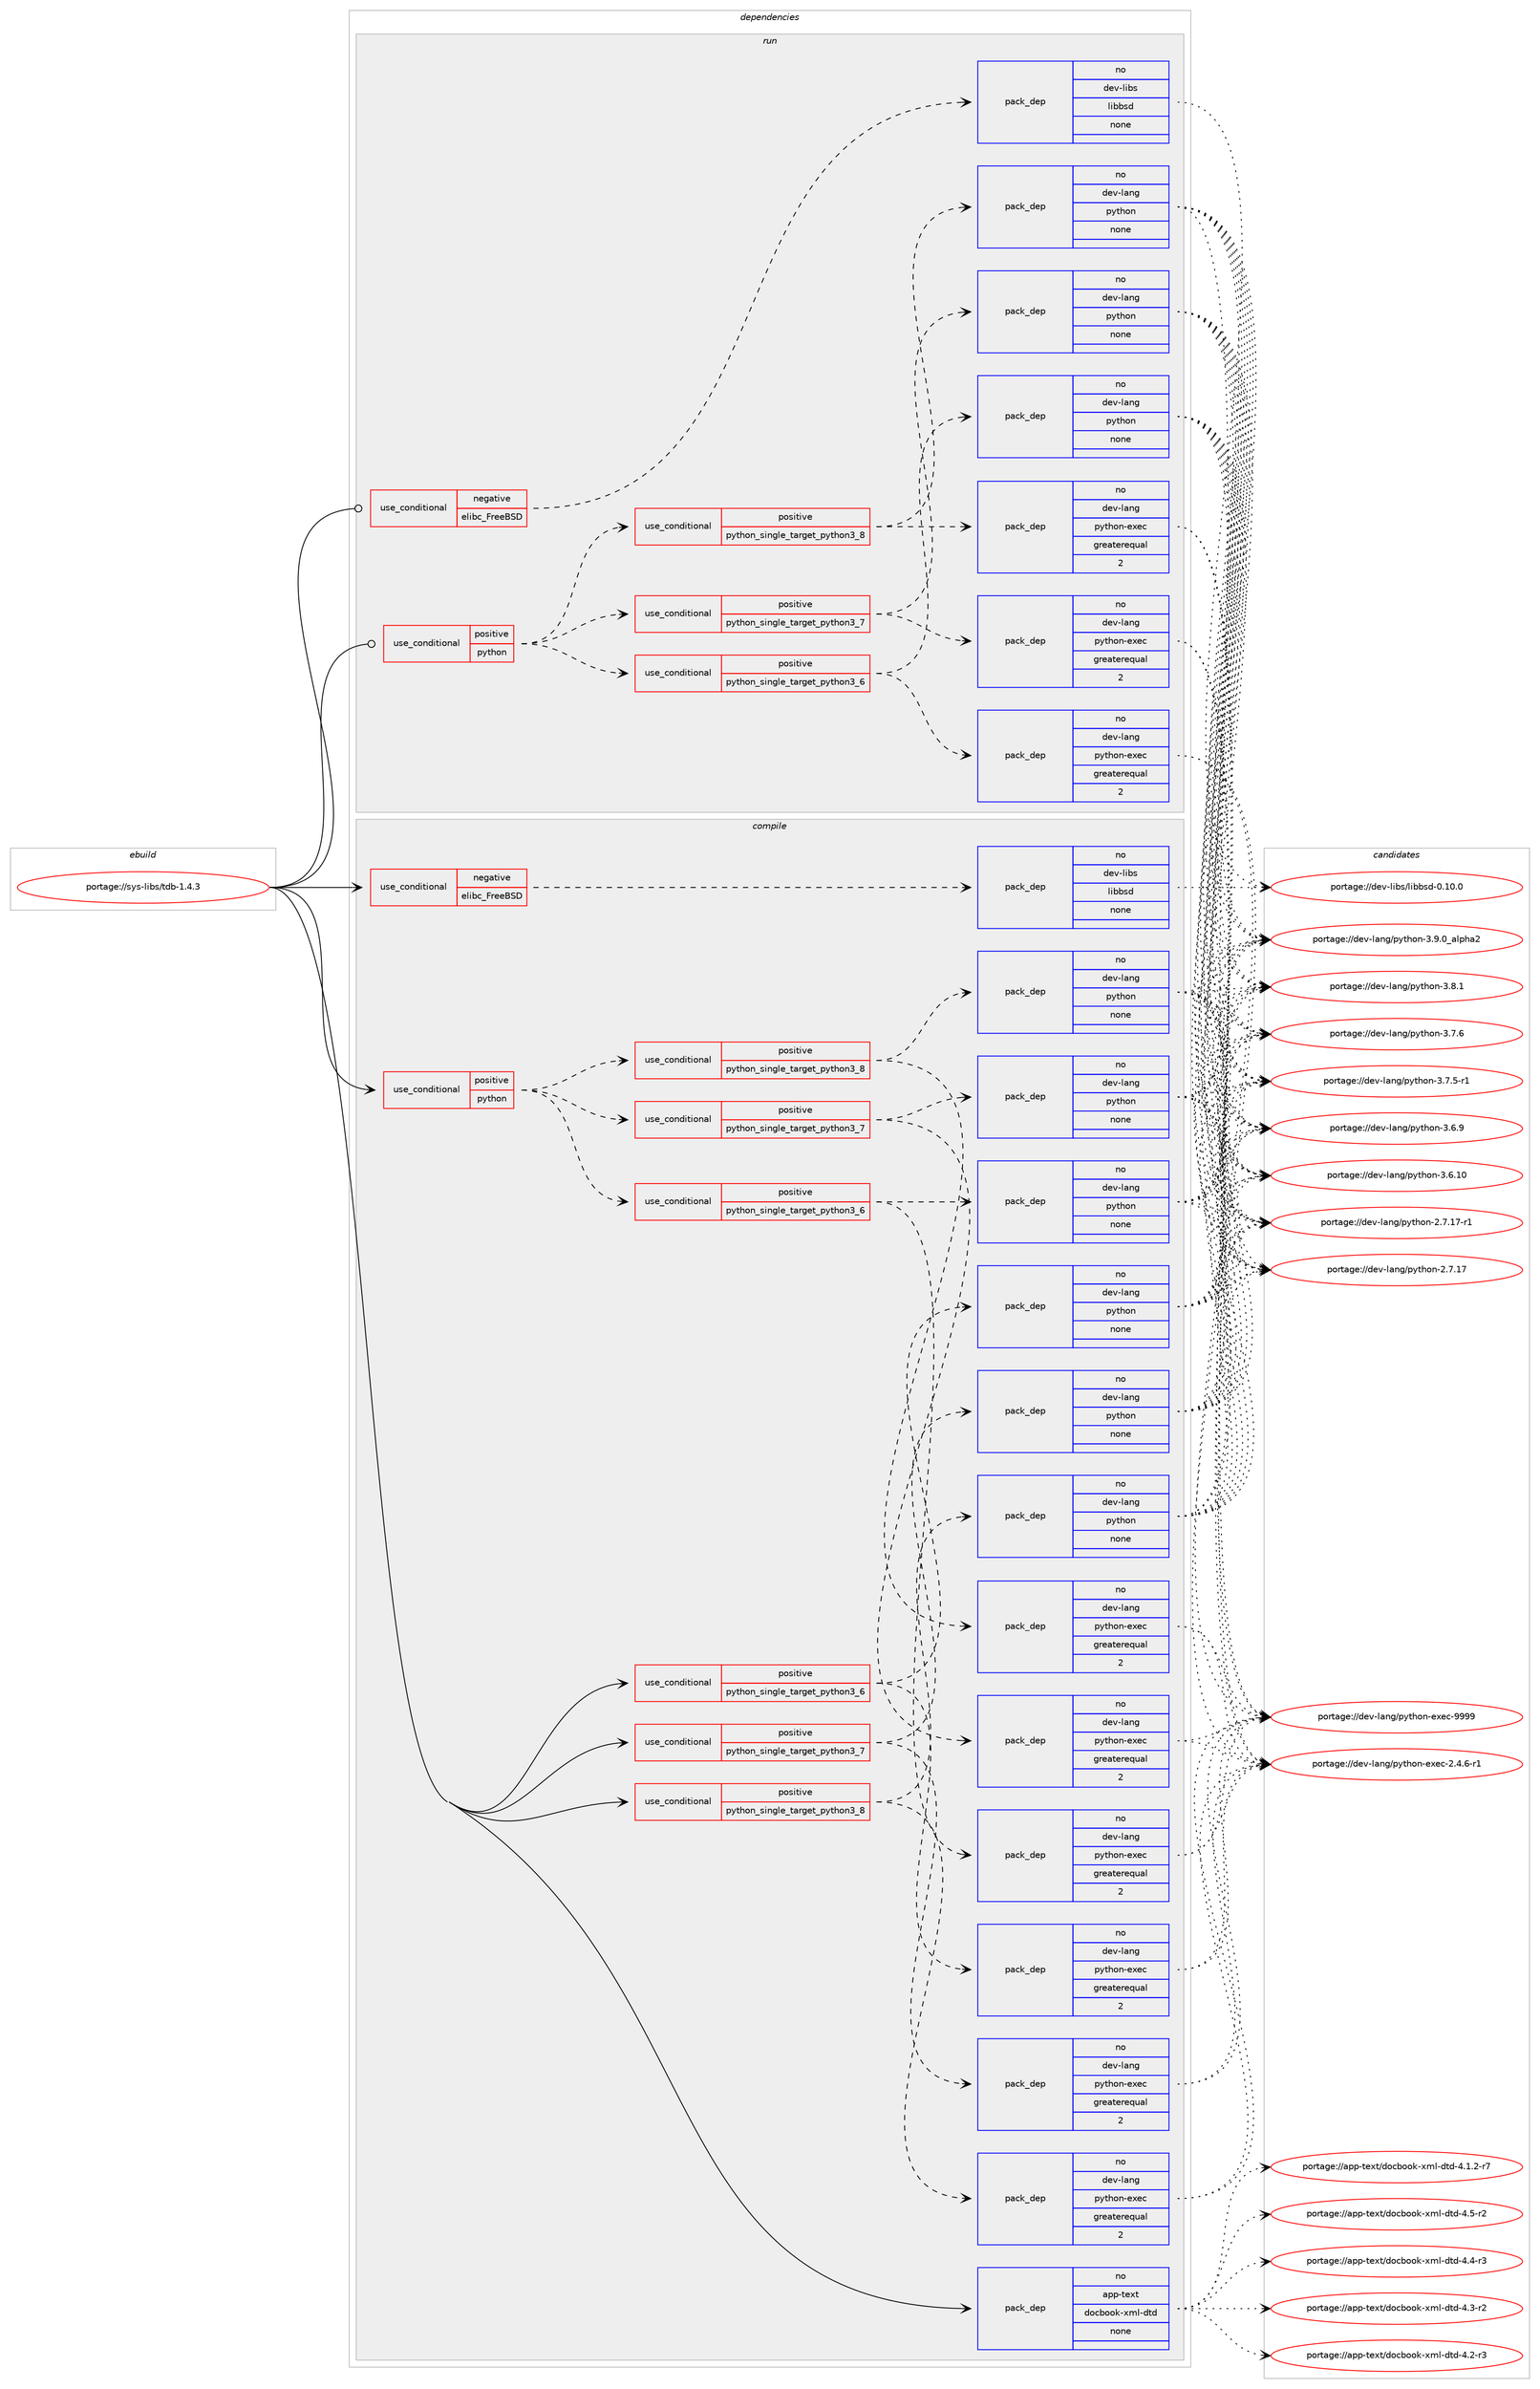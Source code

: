 digraph prolog {

# *************
# Graph options
# *************

newrank=true;
concentrate=true;
compound=true;
graph [rankdir=LR,fontname=Helvetica,fontsize=10,ranksep=1.5];#, ranksep=2.5, nodesep=0.2];
edge  [arrowhead=vee];
node  [fontname=Helvetica,fontsize=10];

# **********
# The ebuild
# **********

subgraph cluster_leftcol {
color=gray;
rank=same;
label=<<i>ebuild</i>>;
id [label="portage://sys-libs/tdb-1.4.3", color=red, width=4, href="../sys-libs/tdb-1.4.3.svg"];
}

# ****************
# The dependencies
# ****************

subgraph cluster_midcol {
color=gray;
label=<<i>dependencies</i>>;
subgraph cluster_compile {
fillcolor="#eeeeee";
style=filled;
label=<<i>compile</i>>;
subgraph cond7286 {
dependency40063 [label=<<TABLE BORDER="0" CELLBORDER="1" CELLSPACING="0" CELLPADDING="4"><TR><TD ROWSPAN="3" CELLPADDING="10">use_conditional</TD></TR><TR><TD>negative</TD></TR><TR><TD>elibc_FreeBSD</TD></TR></TABLE>>, shape=none, color=red];
subgraph pack31856 {
dependency40064 [label=<<TABLE BORDER="0" CELLBORDER="1" CELLSPACING="0" CELLPADDING="4" WIDTH="220"><TR><TD ROWSPAN="6" CELLPADDING="30">pack_dep</TD></TR><TR><TD WIDTH="110">no</TD></TR><TR><TD>dev-libs</TD></TR><TR><TD>libbsd</TD></TR><TR><TD>none</TD></TR><TR><TD></TD></TR></TABLE>>, shape=none, color=blue];
}
dependency40063:e -> dependency40064:w [weight=20,style="dashed",arrowhead="vee"];
}
id:e -> dependency40063:w [weight=20,style="solid",arrowhead="vee"];
subgraph cond7287 {
dependency40065 [label=<<TABLE BORDER="0" CELLBORDER="1" CELLSPACING="0" CELLPADDING="4"><TR><TD ROWSPAN="3" CELLPADDING="10">use_conditional</TD></TR><TR><TD>positive</TD></TR><TR><TD>python</TD></TR></TABLE>>, shape=none, color=red];
subgraph cond7288 {
dependency40066 [label=<<TABLE BORDER="0" CELLBORDER="1" CELLSPACING="0" CELLPADDING="4"><TR><TD ROWSPAN="3" CELLPADDING="10">use_conditional</TD></TR><TR><TD>positive</TD></TR><TR><TD>python_single_target_python3_6</TD></TR></TABLE>>, shape=none, color=red];
subgraph pack31857 {
dependency40067 [label=<<TABLE BORDER="0" CELLBORDER="1" CELLSPACING="0" CELLPADDING="4" WIDTH="220"><TR><TD ROWSPAN="6" CELLPADDING="30">pack_dep</TD></TR><TR><TD WIDTH="110">no</TD></TR><TR><TD>dev-lang</TD></TR><TR><TD>python</TD></TR><TR><TD>none</TD></TR><TR><TD></TD></TR></TABLE>>, shape=none, color=blue];
}
dependency40066:e -> dependency40067:w [weight=20,style="dashed",arrowhead="vee"];
subgraph pack31858 {
dependency40068 [label=<<TABLE BORDER="0" CELLBORDER="1" CELLSPACING="0" CELLPADDING="4" WIDTH="220"><TR><TD ROWSPAN="6" CELLPADDING="30">pack_dep</TD></TR><TR><TD WIDTH="110">no</TD></TR><TR><TD>dev-lang</TD></TR><TR><TD>python-exec</TD></TR><TR><TD>greaterequal</TD></TR><TR><TD>2</TD></TR></TABLE>>, shape=none, color=blue];
}
dependency40066:e -> dependency40068:w [weight=20,style="dashed",arrowhead="vee"];
}
dependency40065:e -> dependency40066:w [weight=20,style="dashed",arrowhead="vee"];
subgraph cond7289 {
dependency40069 [label=<<TABLE BORDER="0" CELLBORDER="1" CELLSPACING="0" CELLPADDING="4"><TR><TD ROWSPAN="3" CELLPADDING="10">use_conditional</TD></TR><TR><TD>positive</TD></TR><TR><TD>python_single_target_python3_7</TD></TR></TABLE>>, shape=none, color=red];
subgraph pack31859 {
dependency40070 [label=<<TABLE BORDER="0" CELLBORDER="1" CELLSPACING="0" CELLPADDING="4" WIDTH="220"><TR><TD ROWSPAN="6" CELLPADDING="30">pack_dep</TD></TR><TR><TD WIDTH="110">no</TD></TR><TR><TD>dev-lang</TD></TR><TR><TD>python</TD></TR><TR><TD>none</TD></TR><TR><TD></TD></TR></TABLE>>, shape=none, color=blue];
}
dependency40069:e -> dependency40070:w [weight=20,style="dashed",arrowhead="vee"];
subgraph pack31860 {
dependency40071 [label=<<TABLE BORDER="0" CELLBORDER="1" CELLSPACING="0" CELLPADDING="4" WIDTH="220"><TR><TD ROWSPAN="6" CELLPADDING="30">pack_dep</TD></TR><TR><TD WIDTH="110">no</TD></TR><TR><TD>dev-lang</TD></TR><TR><TD>python-exec</TD></TR><TR><TD>greaterequal</TD></TR><TR><TD>2</TD></TR></TABLE>>, shape=none, color=blue];
}
dependency40069:e -> dependency40071:w [weight=20,style="dashed",arrowhead="vee"];
}
dependency40065:e -> dependency40069:w [weight=20,style="dashed",arrowhead="vee"];
subgraph cond7290 {
dependency40072 [label=<<TABLE BORDER="0" CELLBORDER="1" CELLSPACING="0" CELLPADDING="4"><TR><TD ROWSPAN="3" CELLPADDING="10">use_conditional</TD></TR><TR><TD>positive</TD></TR><TR><TD>python_single_target_python3_8</TD></TR></TABLE>>, shape=none, color=red];
subgraph pack31861 {
dependency40073 [label=<<TABLE BORDER="0" CELLBORDER="1" CELLSPACING="0" CELLPADDING="4" WIDTH="220"><TR><TD ROWSPAN="6" CELLPADDING="30">pack_dep</TD></TR><TR><TD WIDTH="110">no</TD></TR><TR><TD>dev-lang</TD></TR><TR><TD>python</TD></TR><TR><TD>none</TD></TR><TR><TD></TD></TR></TABLE>>, shape=none, color=blue];
}
dependency40072:e -> dependency40073:w [weight=20,style="dashed",arrowhead="vee"];
subgraph pack31862 {
dependency40074 [label=<<TABLE BORDER="0" CELLBORDER="1" CELLSPACING="0" CELLPADDING="4" WIDTH="220"><TR><TD ROWSPAN="6" CELLPADDING="30">pack_dep</TD></TR><TR><TD WIDTH="110">no</TD></TR><TR><TD>dev-lang</TD></TR><TR><TD>python-exec</TD></TR><TR><TD>greaterequal</TD></TR><TR><TD>2</TD></TR></TABLE>>, shape=none, color=blue];
}
dependency40072:e -> dependency40074:w [weight=20,style="dashed",arrowhead="vee"];
}
dependency40065:e -> dependency40072:w [weight=20,style="dashed",arrowhead="vee"];
}
id:e -> dependency40065:w [weight=20,style="solid",arrowhead="vee"];
subgraph cond7291 {
dependency40075 [label=<<TABLE BORDER="0" CELLBORDER="1" CELLSPACING="0" CELLPADDING="4"><TR><TD ROWSPAN="3" CELLPADDING="10">use_conditional</TD></TR><TR><TD>positive</TD></TR><TR><TD>python_single_target_python3_6</TD></TR></TABLE>>, shape=none, color=red];
subgraph pack31863 {
dependency40076 [label=<<TABLE BORDER="0" CELLBORDER="1" CELLSPACING="0" CELLPADDING="4" WIDTH="220"><TR><TD ROWSPAN="6" CELLPADDING="30">pack_dep</TD></TR><TR><TD WIDTH="110">no</TD></TR><TR><TD>dev-lang</TD></TR><TR><TD>python</TD></TR><TR><TD>none</TD></TR><TR><TD></TD></TR></TABLE>>, shape=none, color=blue];
}
dependency40075:e -> dependency40076:w [weight=20,style="dashed",arrowhead="vee"];
subgraph pack31864 {
dependency40077 [label=<<TABLE BORDER="0" CELLBORDER="1" CELLSPACING="0" CELLPADDING="4" WIDTH="220"><TR><TD ROWSPAN="6" CELLPADDING="30">pack_dep</TD></TR><TR><TD WIDTH="110">no</TD></TR><TR><TD>dev-lang</TD></TR><TR><TD>python-exec</TD></TR><TR><TD>greaterequal</TD></TR><TR><TD>2</TD></TR></TABLE>>, shape=none, color=blue];
}
dependency40075:e -> dependency40077:w [weight=20,style="dashed",arrowhead="vee"];
}
id:e -> dependency40075:w [weight=20,style="solid",arrowhead="vee"];
subgraph cond7292 {
dependency40078 [label=<<TABLE BORDER="0" CELLBORDER="1" CELLSPACING="0" CELLPADDING="4"><TR><TD ROWSPAN="3" CELLPADDING="10">use_conditional</TD></TR><TR><TD>positive</TD></TR><TR><TD>python_single_target_python3_7</TD></TR></TABLE>>, shape=none, color=red];
subgraph pack31865 {
dependency40079 [label=<<TABLE BORDER="0" CELLBORDER="1" CELLSPACING="0" CELLPADDING="4" WIDTH="220"><TR><TD ROWSPAN="6" CELLPADDING="30">pack_dep</TD></TR><TR><TD WIDTH="110">no</TD></TR><TR><TD>dev-lang</TD></TR><TR><TD>python</TD></TR><TR><TD>none</TD></TR><TR><TD></TD></TR></TABLE>>, shape=none, color=blue];
}
dependency40078:e -> dependency40079:w [weight=20,style="dashed",arrowhead="vee"];
subgraph pack31866 {
dependency40080 [label=<<TABLE BORDER="0" CELLBORDER="1" CELLSPACING="0" CELLPADDING="4" WIDTH="220"><TR><TD ROWSPAN="6" CELLPADDING="30">pack_dep</TD></TR><TR><TD WIDTH="110">no</TD></TR><TR><TD>dev-lang</TD></TR><TR><TD>python-exec</TD></TR><TR><TD>greaterequal</TD></TR><TR><TD>2</TD></TR></TABLE>>, shape=none, color=blue];
}
dependency40078:e -> dependency40080:w [weight=20,style="dashed",arrowhead="vee"];
}
id:e -> dependency40078:w [weight=20,style="solid",arrowhead="vee"];
subgraph cond7293 {
dependency40081 [label=<<TABLE BORDER="0" CELLBORDER="1" CELLSPACING="0" CELLPADDING="4"><TR><TD ROWSPAN="3" CELLPADDING="10">use_conditional</TD></TR><TR><TD>positive</TD></TR><TR><TD>python_single_target_python3_8</TD></TR></TABLE>>, shape=none, color=red];
subgraph pack31867 {
dependency40082 [label=<<TABLE BORDER="0" CELLBORDER="1" CELLSPACING="0" CELLPADDING="4" WIDTH="220"><TR><TD ROWSPAN="6" CELLPADDING="30">pack_dep</TD></TR><TR><TD WIDTH="110">no</TD></TR><TR><TD>dev-lang</TD></TR><TR><TD>python</TD></TR><TR><TD>none</TD></TR><TR><TD></TD></TR></TABLE>>, shape=none, color=blue];
}
dependency40081:e -> dependency40082:w [weight=20,style="dashed",arrowhead="vee"];
subgraph pack31868 {
dependency40083 [label=<<TABLE BORDER="0" CELLBORDER="1" CELLSPACING="0" CELLPADDING="4" WIDTH="220"><TR><TD ROWSPAN="6" CELLPADDING="30">pack_dep</TD></TR><TR><TD WIDTH="110">no</TD></TR><TR><TD>dev-lang</TD></TR><TR><TD>python-exec</TD></TR><TR><TD>greaterequal</TD></TR><TR><TD>2</TD></TR></TABLE>>, shape=none, color=blue];
}
dependency40081:e -> dependency40083:w [weight=20,style="dashed",arrowhead="vee"];
}
id:e -> dependency40081:w [weight=20,style="solid",arrowhead="vee"];
subgraph pack31869 {
dependency40084 [label=<<TABLE BORDER="0" CELLBORDER="1" CELLSPACING="0" CELLPADDING="4" WIDTH="220"><TR><TD ROWSPAN="6" CELLPADDING="30">pack_dep</TD></TR><TR><TD WIDTH="110">no</TD></TR><TR><TD>app-text</TD></TR><TR><TD>docbook-xml-dtd</TD></TR><TR><TD>none</TD></TR><TR><TD></TD></TR></TABLE>>, shape=none, color=blue];
}
id:e -> dependency40084:w [weight=20,style="solid",arrowhead="vee"];
}
subgraph cluster_compileandrun {
fillcolor="#eeeeee";
style=filled;
label=<<i>compile and run</i>>;
}
subgraph cluster_run {
fillcolor="#eeeeee";
style=filled;
label=<<i>run</i>>;
subgraph cond7294 {
dependency40085 [label=<<TABLE BORDER="0" CELLBORDER="1" CELLSPACING="0" CELLPADDING="4"><TR><TD ROWSPAN="3" CELLPADDING="10">use_conditional</TD></TR><TR><TD>negative</TD></TR><TR><TD>elibc_FreeBSD</TD></TR></TABLE>>, shape=none, color=red];
subgraph pack31870 {
dependency40086 [label=<<TABLE BORDER="0" CELLBORDER="1" CELLSPACING="0" CELLPADDING="4" WIDTH="220"><TR><TD ROWSPAN="6" CELLPADDING="30">pack_dep</TD></TR><TR><TD WIDTH="110">no</TD></TR><TR><TD>dev-libs</TD></TR><TR><TD>libbsd</TD></TR><TR><TD>none</TD></TR><TR><TD></TD></TR></TABLE>>, shape=none, color=blue];
}
dependency40085:e -> dependency40086:w [weight=20,style="dashed",arrowhead="vee"];
}
id:e -> dependency40085:w [weight=20,style="solid",arrowhead="odot"];
subgraph cond7295 {
dependency40087 [label=<<TABLE BORDER="0" CELLBORDER="1" CELLSPACING="0" CELLPADDING="4"><TR><TD ROWSPAN="3" CELLPADDING="10">use_conditional</TD></TR><TR><TD>positive</TD></TR><TR><TD>python</TD></TR></TABLE>>, shape=none, color=red];
subgraph cond7296 {
dependency40088 [label=<<TABLE BORDER="0" CELLBORDER="1" CELLSPACING="0" CELLPADDING="4"><TR><TD ROWSPAN="3" CELLPADDING="10">use_conditional</TD></TR><TR><TD>positive</TD></TR><TR><TD>python_single_target_python3_6</TD></TR></TABLE>>, shape=none, color=red];
subgraph pack31871 {
dependency40089 [label=<<TABLE BORDER="0" CELLBORDER="1" CELLSPACING="0" CELLPADDING="4" WIDTH="220"><TR><TD ROWSPAN="6" CELLPADDING="30">pack_dep</TD></TR><TR><TD WIDTH="110">no</TD></TR><TR><TD>dev-lang</TD></TR><TR><TD>python</TD></TR><TR><TD>none</TD></TR><TR><TD></TD></TR></TABLE>>, shape=none, color=blue];
}
dependency40088:e -> dependency40089:w [weight=20,style="dashed",arrowhead="vee"];
subgraph pack31872 {
dependency40090 [label=<<TABLE BORDER="0" CELLBORDER="1" CELLSPACING="0" CELLPADDING="4" WIDTH="220"><TR><TD ROWSPAN="6" CELLPADDING="30">pack_dep</TD></TR><TR><TD WIDTH="110">no</TD></TR><TR><TD>dev-lang</TD></TR><TR><TD>python-exec</TD></TR><TR><TD>greaterequal</TD></TR><TR><TD>2</TD></TR></TABLE>>, shape=none, color=blue];
}
dependency40088:e -> dependency40090:w [weight=20,style="dashed",arrowhead="vee"];
}
dependency40087:e -> dependency40088:w [weight=20,style="dashed",arrowhead="vee"];
subgraph cond7297 {
dependency40091 [label=<<TABLE BORDER="0" CELLBORDER="1" CELLSPACING="0" CELLPADDING="4"><TR><TD ROWSPAN="3" CELLPADDING="10">use_conditional</TD></TR><TR><TD>positive</TD></TR><TR><TD>python_single_target_python3_7</TD></TR></TABLE>>, shape=none, color=red];
subgraph pack31873 {
dependency40092 [label=<<TABLE BORDER="0" CELLBORDER="1" CELLSPACING="0" CELLPADDING="4" WIDTH="220"><TR><TD ROWSPAN="6" CELLPADDING="30">pack_dep</TD></TR><TR><TD WIDTH="110">no</TD></TR><TR><TD>dev-lang</TD></TR><TR><TD>python</TD></TR><TR><TD>none</TD></TR><TR><TD></TD></TR></TABLE>>, shape=none, color=blue];
}
dependency40091:e -> dependency40092:w [weight=20,style="dashed",arrowhead="vee"];
subgraph pack31874 {
dependency40093 [label=<<TABLE BORDER="0" CELLBORDER="1" CELLSPACING="0" CELLPADDING="4" WIDTH="220"><TR><TD ROWSPAN="6" CELLPADDING="30">pack_dep</TD></TR><TR><TD WIDTH="110">no</TD></TR><TR><TD>dev-lang</TD></TR><TR><TD>python-exec</TD></TR><TR><TD>greaterequal</TD></TR><TR><TD>2</TD></TR></TABLE>>, shape=none, color=blue];
}
dependency40091:e -> dependency40093:w [weight=20,style="dashed",arrowhead="vee"];
}
dependency40087:e -> dependency40091:w [weight=20,style="dashed",arrowhead="vee"];
subgraph cond7298 {
dependency40094 [label=<<TABLE BORDER="0" CELLBORDER="1" CELLSPACING="0" CELLPADDING="4"><TR><TD ROWSPAN="3" CELLPADDING="10">use_conditional</TD></TR><TR><TD>positive</TD></TR><TR><TD>python_single_target_python3_8</TD></TR></TABLE>>, shape=none, color=red];
subgraph pack31875 {
dependency40095 [label=<<TABLE BORDER="0" CELLBORDER="1" CELLSPACING="0" CELLPADDING="4" WIDTH="220"><TR><TD ROWSPAN="6" CELLPADDING="30">pack_dep</TD></TR><TR><TD WIDTH="110">no</TD></TR><TR><TD>dev-lang</TD></TR><TR><TD>python</TD></TR><TR><TD>none</TD></TR><TR><TD></TD></TR></TABLE>>, shape=none, color=blue];
}
dependency40094:e -> dependency40095:w [weight=20,style="dashed",arrowhead="vee"];
subgraph pack31876 {
dependency40096 [label=<<TABLE BORDER="0" CELLBORDER="1" CELLSPACING="0" CELLPADDING="4" WIDTH="220"><TR><TD ROWSPAN="6" CELLPADDING="30">pack_dep</TD></TR><TR><TD WIDTH="110">no</TD></TR><TR><TD>dev-lang</TD></TR><TR><TD>python-exec</TD></TR><TR><TD>greaterequal</TD></TR><TR><TD>2</TD></TR></TABLE>>, shape=none, color=blue];
}
dependency40094:e -> dependency40096:w [weight=20,style="dashed",arrowhead="vee"];
}
dependency40087:e -> dependency40094:w [weight=20,style="dashed",arrowhead="vee"];
}
id:e -> dependency40087:w [weight=20,style="solid",arrowhead="odot"];
}
}

# **************
# The candidates
# **************

subgraph cluster_choices {
rank=same;
color=gray;
label=<<i>candidates</i>>;

subgraph choice31856 {
color=black;
nodesep=1;
choice100101118451081059811547108105989811510045484649484648 [label="portage://dev-libs/libbsd-0.10.0", color=red, width=4,href="../dev-libs/libbsd-0.10.0.svg"];
dependency40064:e -> choice100101118451081059811547108105989811510045484649484648:w [style=dotted,weight="100"];
}
subgraph choice31857 {
color=black;
nodesep=1;
choice10010111845108971101034711212111610411111045514657464895971081121049750 [label="portage://dev-lang/python-3.9.0_alpha2", color=red, width=4,href="../dev-lang/python-3.9.0_alpha2.svg"];
choice100101118451089711010347112121116104111110455146564649 [label="portage://dev-lang/python-3.8.1", color=red, width=4,href="../dev-lang/python-3.8.1.svg"];
choice100101118451089711010347112121116104111110455146554654 [label="portage://dev-lang/python-3.7.6", color=red, width=4,href="../dev-lang/python-3.7.6.svg"];
choice1001011184510897110103471121211161041111104551465546534511449 [label="portage://dev-lang/python-3.7.5-r1", color=red, width=4,href="../dev-lang/python-3.7.5-r1.svg"];
choice100101118451089711010347112121116104111110455146544657 [label="portage://dev-lang/python-3.6.9", color=red, width=4,href="../dev-lang/python-3.6.9.svg"];
choice10010111845108971101034711212111610411111045514654464948 [label="portage://dev-lang/python-3.6.10", color=red, width=4,href="../dev-lang/python-3.6.10.svg"];
choice100101118451089711010347112121116104111110455046554649554511449 [label="portage://dev-lang/python-2.7.17-r1", color=red, width=4,href="../dev-lang/python-2.7.17-r1.svg"];
choice10010111845108971101034711212111610411111045504655464955 [label="portage://dev-lang/python-2.7.17", color=red, width=4,href="../dev-lang/python-2.7.17.svg"];
dependency40067:e -> choice10010111845108971101034711212111610411111045514657464895971081121049750:w [style=dotted,weight="100"];
dependency40067:e -> choice100101118451089711010347112121116104111110455146564649:w [style=dotted,weight="100"];
dependency40067:e -> choice100101118451089711010347112121116104111110455146554654:w [style=dotted,weight="100"];
dependency40067:e -> choice1001011184510897110103471121211161041111104551465546534511449:w [style=dotted,weight="100"];
dependency40067:e -> choice100101118451089711010347112121116104111110455146544657:w [style=dotted,weight="100"];
dependency40067:e -> choice10010111845108971101034711212111610411111045514654464948:w [style=dotted,weight="100"];
dependency40067:e -> choice100101118451089711010347112121116104111110455046554649554511449:w [style=dotted,weight="100"];
dependency40067:e -> choice10010111845108971101034711212111610411111045504655464955:w [style=dotted,weight="100"];
}
subgraph choice31858 {
color=black;
nodesep=1;
choice10010111845108971101034711212111610411111045101120101994557575757 [label="portage://dev-lang/python-exec-9999", color=red, width=4,href="../dev-lang/python-exec-9999.svg"];
choice10010111845108971101034711212111610411111045101120101994550465246544511449 [label="portage://dev-lang/python-exec-2.4.6-r1", color=red, width=4,href="../dev-lang/python-exec-2.4.6-r1.svg"];
dependency40068:e -> choice10010111845108971101034711212111610411111045101120101994557575757:w [style=dotted,weight="100"];
dependency40068:e -> choice10010111845108971101034711212111610411111045101120101994550465246544511449:w [style=dotted,weight="100"];
}
subgraph choice31859 {
color=black;
nodesep=1;
choice10010111845108971101034711212111610411111045514657464895971081121049750 [label="portage://dev-lang/python-3.9.0_alpha2", color=red, width=4,href="../dev-lang/python-3.9.0_alpha2.svg"];
choice100101118451089711010347112121116104111110455146564649 [label="portage://dev-lang/python-3.8.1", color=red, width=4,href="../dev-lang/python-3.8.1.svg"];
choice100101118451089711010347112121116104111110455146554654 [label="portage://dev-lang/python-3.7.6", color=red, width=4,href="../dev-lang/python-3.7.6.svg"];
choice1001011184510897110103471121211161041111104551465546534511449 [label="portage://dev-lang/python-3.7.5-r1", color=red, width=4,href="../dev-lang/python-3.7.5-r1.svg"];
choice100101118451089711010347112121116104111110455146544657 [label="portage://dev-lang/python-3.6.9", color=red, width=4,href="../dev-lang/python-3.6.9.svg"];
choice10010111845108971101034711212111610411111045514654464948 [label="portage://dev-lang/python-3.6.10", color=red, width=4,href="../dev-lang/python-3.6.10.svg"];
choice100101118451089711010347112121116104111110455046554649554511449 [label="portage://dev-lang/python-2.7.17-r1", color=red, width=4,href="../dev-lang/python-2.7.17-r1.svg"];
choice10010111845108971101034711212111610411111045504655464955 [label="portage://dev-lang/python-2.7.17", color=red, width=4,href="../dev-lang/python-2.7.17.svg"];
dependency40070:e -> choice10010111845108971101034711212111610411111045514657464895971081121049750:w [style=dotted,weight="100"];
dependency40070:e -> choice100101118451089711010347112121116104111110455146564649:w [style=dotted,weight="100"];
dependency40070:e -> choice100101118451089711010347112121116104111110455146554654:w [style=dotted,weight="100"];
dependency40070:e -> choice1001011184510897110103471121211161041111104551465546534511449:w [style=dotted,weight="100"];
dependency40070:e -> choice100101118451089711010347112121116104111110455146544657:w [style=dotted,weight="100"];
dependency40070:e -> choice10010111845108971101034711212111610411111045514654464948:w [style=dotted,weight="100"];
dependency40070:e -> choice100101118451089711010347112121116104111110455046554649554511449:w [style=dotted,weight="100"];
dependency40070:e -> choice10010111845108971101034711212111610411111045504655464955:w [style=dotted,weight="100"];
}
subgraph choice31860 {
color=black;
nodesep=1;
choice10010111845108971101034711212111610411111045101120101994557575757 [label="portage://dev-lang/python-exec-9999", color=red, width=4,href="../dev-lang/python-exec-9999.svg"];
choice10010111845108971101034711212111610411111045101120101994550465246544511449 [label="portage://dev-lang/python-exec-2.4.6-r1", color=red, width=4,href="../dev-lang/python-exec-2.4.6-r1.svg"];
dependency40071:e -> choice10010111845108971101034711212111610411111045101120101994557575757:w [style=dotted,weight="100"];
dependency40071:e -> choice10010111845108971101034711212111610411111045101120101994550465246544511449:w [style=dotted,weight="100"];
}
subgraph choice31861 {
color=black;
nodesep=1;
choice10010111845108971101034711212111610411111045514657464895971081121049750 [label="portage://dev-lang/python-3.9.0_alpha2", color=red, width=4,href="../dev-lang/python-3.9.0_alpha2.svg"];
choice100101118451089711010347112121116104111110455146564649 [label="portage://dev-lang/python-3.8.1", color=red, width=4,href="../dev-lang/python-3.8.1.svg"];
choice100101118451089711010347112121116104111110455146554654 [label="portage://dev-lang/python-3.7.6", color=red, width=4,href="../dev-lang/python-3.7.6.svg"];
choice1001011184510897110103471121211161041111104551465546534511449 [label="portage://dev-lang/python-3.7.5-r1", color=red, width=4,href="../dev-lang/python-3.7.5-r1.svg"];
choice100101118451089711010347112121116104111110455146544657 [label="portage://dev-lang/python-3.6.9", color=red, width=4,href="../dev-lang/python-3.6.9.svg"];
choice10010111845108971101034711212111610411111045514654464948 [label="portage://dev-lang/python-3.6.10", color=red, width=4,href="../dev-lang/python-3.6.10.svg"];
choice100101118451089711010347112121116104111110455046554649554511449 [label="portage://dev-lang/python-2.7.17-r1", color=red, width=4,href="../dev-lang/python-2.7.17-r1.svg"];
choice10010111845108971101034711212111610411111045504655464955 [label="portage://dev-lang/python-2.7.17", color=red, width=4,href="../dev-lang/python-2.7.17.svg"];
dependency40073:e -> choice10010111845108971101034711212111610411111045514657464895971081121049750:w [style=dotted,weight="100"];
dependency40073:e -> choice100101118451089711010347112121116104111110455146564649:w [style=dotted,weight="100"];
dependency40073:e -> choice100101118451089711010347112121116104111110455146554654:w [style=dotted,weight="100"];
dependency40073:e -> choice1001011184510897110103471121211161041111104551465546534511449:w [style=dotted,weight="100"];
dependency40073:e -> choice100101118451089711010347112121116104111110455146544657:w [style=dotted,weight="100"];
dependency40073:e -> choice10010111845108971101034711212111610411111045514654464948:w [style=dotted,weight="100"];
dependency40073:e -> choice100101118451089711010347112121116104111110455046554649554511449:w [style=dotted,weight="100"];
dependency40073:e -> choice10010111845108971101034711212111610411111045504655464955:w [style=dotted,weight="100"];
}
subgraph choice31862 {
color=black;
nodesep=1;
choice10010111845108971101034711212111610411111045101120101994557575757 [label="portage://dev-lang/python-exec-9999", color=red, width=4,href="../dev-lang/python-exec-9999.svg"];
choice10010111845108971101034711212111610411111045101120101994550465246544511449 [label="portage://dev-lang/python-exec-2.4.6-r1", color=red, width=4,href="../dev-lang/python-exec-2.4.6-r1.svg"];
dependency40074:e -> choice10010111845108971101034711212111610411111045101120101994557575757:w [style=dotted,weight="100"];
dependency40074:e -> choice10010111845108971101034711212111610411111045101120101994550465246544511449:w [style=dotted,weight="100"];
}
subgraph choice31863 {
color=black;
nodesep=1;
choice10010111845108971101034711212111610411111045514657464895971081121049750 [label="portage://dev-lang/python-3.9.0_alpha2", color=red, width=4,href="../dev-lang/python-3.9.0_alpha2.svg"];
choice100101118451089711010347112121116104111110455146564649 [label="portage://dev-lang/python-3.8.1", color=red, width=4,href="../dev-lang/python-3.8.1.svg"];
choice100101118451089711010347112121116104111110455146554654 [label="portage://dev-lang/python-3.7.6", color=red, width=4,href="../dev-lang/python-3.7.6.svg"];
choice1001011184510897110103471121211161041111104551465546534511449 [label="portage://dev-lang/python-3.7.5-r1", color=red, width=4,href="../dev-lang/python-3.7.5-r1.svg"];
choice100101118451089711010347112121116104111110455146544657 [label="portage://dev-lang/python-3.6.9", color=red, width=4,href="../dev-lang/python-3.6.9.svg"];
choice10010111845108971101034711212111610411111045514654464948 [label="portage://dev-lang/python-3.6.10", color=red, width=4,href="../dev-lang/python-3.6.10.svg"];
choice100101118451089711010347112121116104111110455046554649554511449 [label="portage://dev-lang/python-2.7.17-r1", color=red, width=4,href="../dev-lang/python-2.7.17-r1.svg"];
choice10010111845108971101034711212111610411111045504655464955 [label="portage://dev-lang/python-2.7.17", color=red, width=4,href="../dev-lang/python-2.7.17.svg"];
dependency40076:e -> choice10010111845108971101034711212111610411111045514657464895971081121049750:w [style=dotted,weight="100"];
dependency40076:e -> choice100101118451089711010347112121116104111110455146564649:w [style=dotted,weight="100"];
dependency40076:e -> choice100101118451089711010347112121116104111110455146554654:w [style=dotted,weight="100"];
dependency40076:e -> choice1001011184510897110103471121211161041111104551465546534511449:w [style=dotted,weight="100"];
dependency40076:e -> choice100101118451089711010347112121116104111110455146544657:w [style=dotted,weight="100"];
dependency40076:e -> choice10010111845108971101034711212111610411111045514654464948:w [style=dotted,weight="100"];
dependency40076:e -> choice100101118451089711010347112121116104111110455046554649554511449:w [style=dotted,weight="100"];
dependency40076:e -> choice10010111845108971101034711212111610411111045504655464955:w [style=dotted,weight="100"];
}
subgraph choice31864 {
color=black;
nodesep=1;
choice10010111845108971101034711212111610411111045101120101994557575757 [label="portage://dev-lang/python-exec-9999", color=red, width=4,href="../dev-lang/python-exec-9999.svg"];
choice10010111845108971101034711212111610411111045101120101994550465246544511449 [label="portage://dev-lang/python-exec-2.4.6-r1", color=red, width=4,href="../dev-lang/python-exec-2.4.6-r1.svg"];
dependency40077:e -> choice10010111845108971101034711212111610411111045101120101994557575757:w [style=dotted,weight="100"];
dependency40077:e -> choice10010111845108971101034711212111610411111045101120101994550465246544511449:w [style=dotted,weight="100"];
}
subgraph choice31865 {
color=black;
nodesep=1;
choice10010111845108971101034711212111610411111045514657464895971081121049750 [label="portage://dev-lang/python-3.9.0_alpha2", color=red, width=4,href="../dev-lang/python-3.9.0_alpha2.svg"];
choice100101118451089711010347112121116104111110455146564649 [label="portage://dev-lang/python-3.8.1", color=red, width=4,href="../dev-lang/python-3.8.1.svg"];
choice100101118451089711010347112121116104111110455146554654 [label="portage://dev-lang/python-3.7.6", color=red, width=4,href="../dev-lang/python-3.7.6.svg"];
choice1001011184510897110103471121211161041111104551465546534511449 [label="portage://dev-lang/python-3.7.5-r1", color=red, width=4,href="../dev-lang/python-3.7.5-r1.svg"];
choice100101118451089711010347112121116104111110455146544657 [label="portage://dev-lang/python-3.6.9", color=red, width=4,href="../dev-lang/python-3.6.9.svg"];
choice10010111845108971101034711212111610411111045514654464948 [label="portage://dev-lang/python-3.6.10", color=red, width=4,href="../dev-lang/python-3.6.10.svg"];
choice100101118451089711010347112121116104111110455046554649554511449 [label="portage://dev-lang/python-2.7.17-r1", color=red, width=4,href="../dev-lang/python-2.7.17-r1.svg"];
choice10010111845108971101034711212111610411111045504655464955 [label="portage://dev-lang/python-2.7.17", color=red, width=4,href="../dev-lang/python-2.7.17.svg"];
dependency40079:e -> choice10010111845108971101034711212111610411111045514657464895971081121049750:w [style=dotted,weight="100"];
dependency40079:e -> choice100101118451089711010347112121116104111110455146564649:w [style=dotted,weight="100"];
dependency40079:e -> choice100101118451089711010347112121116104111110455146554654:w [style=dotted,weight="100"];
dependency40079:e -> choice1001011184510897110103471121211161041111104551465546534511449:w [style=dotted,weight="100"];
dependency40079:e -> choice100101118451089711010347112121116104111110455146544657:w [style=dotted,weight="100"];
dependency40079:e -> choice10010111845108971101034711212111610411111045514654464948:w [style=dotted,weight="100"];
dependency40079:e -> choice100101118451089711010347112121116104111110455046554649554511449:w [style=dotted,weight="100"];
dependency40079:e -> choice10010111845108971101034711212111610411111045504655464955:w [style=dotted,weight="100"];
}
subgraph choice31866 {
color=black;
nodesep=1;
choice10010111845108971101034711212111610411111045101120101994557575757 [label="portage://dev-lang/python-exec-9999", color=red, width=4,href="../dev-lang/python-exec-9999.svg"];
choice10010111845108971101034711212111610411111045101120101994550465246544511449 [label="portage://dev-lang/python-exec-2.4.6-r1", color=red, width=4,href="../dev-lang/python-exec-2.4.6-r1.svg"];
dependency40080:e -> choice10010111845108971101034711212111610411111045101120101994557575757:w [style=dotted,weight="100"];
dependency40080:e -> choice10010111845108971101034711212111610411111045101120101994550465246544511449:w [style=dotted,weight="100"];
}
subgraph choice31867 {
color=black;
nodesep=1;
choice10010111845108971101034711212111610411111045514657464895971081121049750 [label="portage://dev-lang/python-3.9.0_alpha2", color=red, width=4,href="../dev-lang/python-3.9.0_alpha2.svg"];
choice100101118451089711010347112121116104111110455146564649 [label="portage://dev-lang/python-3.8.1", color=red, width=4,href="../dev-lang/python-3.8.1.svg"];
choice100101118451089711010347112121116104111110455146554654 [label="portage://dev-lang/python-3.7.6", color=red, width=4,href="../dev-lang/python-3.7.6.svg"];
choice1001011184510897110103471121211161041111104551465546534511449 [label="portage://dev-lang/python-3.7.5-r1", color=red, width=4,href="../dev-lang/python-3.7.5-r1.svg"];
choice100101118451089711010347112121116104111110455146544657 [label="portage://dev-lang/python-3.6.9", color=red, width=4,href="../dev-lang/python-3.6.9.svg"];
choice10010111845108971101034711212111610411111045514654464948 [label="portage://dev-lang/python-3.6.10", color=red, width=4,href="../dev-lang/python-3.6.10.svg"];
choice100101118451089711010347112121116104111110455046554649554511449 [label="portage://dev-lang/python-2.7.17-r1", color=red, width=4,href="../dev-lang/python-2.7.17-r1.svg"];
choice10010111845108971101034711212111610411111045504655464955 [label="portage://dev-lang/python-2.7.17", color=red, width=4,href="../dev-lang/python-2.7.17.svg"];
dependency40082:e -> choice10010111845108971101034711212111610411111045514657464895971081121049750:w [style=dotted,weight="100"];
dependency40082:e -> choice100101118451089711010347112121116104111110455146564649:w [style=dotted,weight="100"];
dependency40082:e -> choice100101118451089711010347112121116104111110455146554654:w [style=dotted,weight="100"];
dependency40082:e -> choice1001011184510897110103471121211161041111104551465546534511449:w [style=dotted,weight="100"];
dependency40082:e -> choice100101118451089711010347112121116104111110455146544657:w [style=dotted,weight="100"];
dependency40082:e -> choice10010111845108971101034711212111610411111045514654464948:w [style=dotted,weight="100"];
dependency40082:e -> choice100101118451089711010347112121116104111110455046554649554511449:w [style=dotted,weight="100"];
dependency40082:e -> choice10010111845108971101034711212111610411111045504655464955:w [style=dotted,weight="100"];
}
subgraph choice31868 {
color=black;
nodesep=1;
choice10010111845108971101034711212111610411111045101120101994557575757 [label="portage://dev-lang/python-exec-9999", color=red, width=4,href="../dev-lang/python-exec-9999.svg"];
choice10010111845108971101034711212111610411111045101120101994550465246544511449 [label="portage://dev-lang/python-exec-2.4.6-r1", color=red, width=4,href="../dev-lang/python-exec-2.4.6-r1.svg"];
dependency40083:e -> choice10010111845108971101034711212111610411111045101120101994557575757:w [style=dotted,weight="100"];
dependency40083:e -> choice10010111845108971101034711212111610411111045101120101994550465246544511449:w [style=dotted,weight="100"];
}
subgraph choice31869 {
color=black;
nodesep=1;
choice97112112451161011201164710011199981111111074512010910845100116100455246534511450 [label="portage://app-text/docbook-xml-dtd-4.5-r2", color=red, width=4,href="../app-text/docbook-xml-dtd-4.5-r2.svg"];
choice97112112451161011201164710011199981111111074512010910845100116100455246524511451 [label="portage://app-text/docbook-xml-dtd-4.4-r3", color=red, width=4,href="../app-text/docbook-xml-dtd-4.4-r3.svg"];
choice97112112451161011201164710011199981111111074512010910845100116100455246514511450 [label="portage://app-text/docbook-xml-dtd-4.3-r2", color=red, width=4,href="../app-text/docbook-xml-dtd-4.3-r2.svg"];
choice97112112451161011201164710011199981111111074512010910845100116100455246504511451 [label="portage://app-text/docbook-xml-dtd-4.2-r3", color=red, width=4,href="../app-text/docbook-xml-dtd-4.2-r3.svg"];
choice971121124511610112011647100111999811111110745120109108451001161004552464946504511455 [label="portage://app-text/docbook-xml-dtd-4.1.2-r7", color=red, width=4,href="../app-text/docbook-xml-dtd-4.1.2-r7.svg"];
dependency40084:e -> choice97112112451161011201164710011199981111111074512010910845100116100455246534511450:w [style=dotted,weight="100"];
dependency40084:e -> choice97112112451161011201164710011199981111111074512010910845100116100455246524511451:w [style=dotted,weight="100"];
dependency40084:e -> choice97112112451161011201164710011199981111111074512010910845100116100455246514511450:w [style=dotted,weight="100"];
dependency40084:e -> choice97112112451161011201164710011199981111111074512010910845100116100455246504511451:w [style=dotted,weight="100"];
dependency40084:e -> choice971121124511610112011647100111999811111110745120109108451001161004552464946504511455:w [style=dotted,weight="100"];
}
subgraph choice31870 {
color=black;
nodesep=1;
choice100101118451081059811547108105989811510045484649484648 [label="portage://dev-libs/libbsd-0.10.0", color=red, width=4,href="../dev-libs/libbsd-0.10.0.svg"];
dependency40086:e -> choice100101118451081059811547108105989811510045484649484648:w [style=dotted,weight="100"];
}
subgraph choice31871 {
color=black;
nodesep=1;
choice10010111845108971101034711212111610411111045514657464895971081121049750 [label="portage://dev-lang/python-3.9.0_alpha2", color=red, width=4,href="../dev-lang/python-3.9.0_alpha2.svg"];
choice100101118451089711010347112121116104111110455146564649 [label="portage://dev-lang/python-3.8.1", color=red, width=4,href="../dev-lang/python-3.8.1.svg"];
choice100101118451089711010347112121116104111110455146554654 [label="portage://dev-lang/python-3.7.6", color=red, width=4,href="../dev-lang/python-3.7.6.svg"];
choice1001011184510897110103471121211161041111104551465546534511449 [label="portage://dev-lang/python-3.7.5-r1", color=red, width=4,href="../dev-lang/python-3.7.5-r1.svg"];
choice100101118451089711010347112121116104111110455146544657 [label="portage://dev-lang/python-3.6.9", color=red, width=4,href="../dev-lang/python-3.6.9.svg"];
choice10010111845108971101034711212111610411111045514654464948 [label="portage://dev-lang/python-3.6.10", color=red, width=4,href="../dev-lang/python-3.6.10.svg"];
choice100101118451089711010347112121116104111110455046554649554511449 [label="portage://dev-lang/python-2.7.17-r1", color=red, width=4,href="../dev-lang/python-2.7.17-r1.svg"];
choice10010111845108971101034711212111610411111045504655464955 [label="portage://dev-lang/python-2.7.17", color=red, width=4,href="../dev-lang/python-2.7.17.svg"];
dependency40089:e -> choice10010111845108971101034711212111610411111045514657464895971081121049750:w [style=dotted,weight="100"];
dependency40089:e -> choice100101118451089711010347112121116104111110455146564649:w [style=dotted,weight="100"];
dependency40089:e -> choice100101118451089711010347112121116104111110455146554654:w [style=dotted,weight="100"];
dependency40089:e -> choice1001011184510897110103471121211161041111104551465546534511449:w [style=dotted,weight="100"];
dependency40089:e -> choice100101118451089711010347112121116104111110455146544657:w [style=dotted,weight="100"];
dependency40089:e -> choice10010111845108971101034711212111610411111045514654464948:w [style=dotted,weight="100"];
dependency40089:e -> choice100101118451089711010347112121116104111110455046554649554511449:w [style=dotted,weight="100"];
dependency40089:e -> choice10010111845108971101034711212111610411111045504655464955:w [style=dotted,weight="100"];
}
subgraph choice31872 {
color=black;
nodesep=1;
choice10010111845108971101034711212111610411111045101120101994557575757 [label="portage://dev-lang/python-exec-9999", color=red, width=4,href="../dev-lang/python-exec-9999.svg"];
choice10010111845108971101034711212111610411111045101120101994550465246544511449 [label="portage://dev-lang/python-exec-2.4.6-r1", color=red, width=4,href="../dev-lang/python-exec-2.4.6-r1.svg"];
dependency40090:e -> choice10010111845108971101034711212111610411111045101120101994557575757:w [style=dotted,weight="100"];
dependency40090:e -> choice10010111845108971101034711212111610411111045101120101994550465246544511449:w [style=dotted,weight="100"];
}
subgraph choice31873 {
color=black;
nodesep=1;
choice10010111845108971101034711212111610411111045514657464895971081121049750 [label="portage://dev-lang/python-3.9.0_alpha2", color=red, width=4,href="../dev-lang/python-3.9.0_alpha2.svg"];
choice100101118451089711010347112121116104111110455146564649 [label="portage://dev-lang/python-3.8.1", color=red, width=4,href="../dev-lang/python-3.8.1.svg"];
choice100101118451089711010347112121116104111110455146554654 [label="portage://dev-lang/python-3.7.6", color=red, width=4,href="../dev-lang/python-3.7.6.svg"];
choice1001011184510897110103471121211161041111104551465546534511449 [label="portage://dev-lang/python-3.7.5-r1", color=red, width=4,href="../dev-lang/python-3.7.5-r1.svg"];
choice100101118451089711010347112121116104111110455146544657 [label="portage://dev-lang/python-3.6.9", color=red, width=4,href="../dev-lang/python-3.6.9.svg"];
choice10010111845108971101034711212111610411111045514654464948 [label="portage://dev-lang/python-3.6.10", color=red, width=4,href="../dev-lang/python-3.6.10.svg"];
choice100101118451089711010347112121116104111110455046554649554511449 [label="portage://dev-lang/python-2.7.17-r1", color=red, width=4,href="../dev-lang/python-2.7.17-r1.svg"];
choice10010111845108971101034711212111610411111045504655464955 [label="portage://dev-lang/python-2.7.17", color=red, width=4,href="../dev-lang/python-2.7.17.svg"];
dependency40092:e -> choice10010111845108971101034711212111610411111045514657464895971081121049750:w [style=dotted,weight="100"];
dependency40092:e -> choice100101118451089711010347112121116104111110455146564649:w [style=dotted,weight="100"];
dependency40092:e -> choice100101118451089711010347112121116104111110455146554654:w [style=dotted,weight="100"];
dependency40092:e -> choice1001011184510897110103471121211161041111104551465546534511449:w [style=dotted,weight="100"];
dependency40092:e -> choice100101118451089711010347112121116104111110455146544657:w [style=dotted,weight="100"];
dependency40092:e -> choice10010111845108971101034711212111610411111045514654464948:w [style=dotted,weight="100"];
dependency40092:e -> choice100101118451089711010347112121116104111110455046554649554511449:w [style=dotted,weight="100"];
dependency40092:e -> choice10010111845108971101034711212111610411111045504655464955:w [style=dotted,weight="100"];
}
subgraph choice31874 {
color=black;
nodesep=1;
choice10010111845108971101034711212111610411111045101120101994557575757 [label="portage://dev-lang/python-exec-9999", color=red, width=4,href="../dev-lang/python-exec-9999.svg"];
choice10010111845108971101034711212111610411111045101120101994550465246544511449 [label="portage://dev-lang/python-exec-2.4.6-r1", color=red, width=4,href="../dev-lang/python-exec-2.4.6-r1.svg"];
dependency40093:e -> choice10010111845108971101034711212111610411111045101120101994557575757:w [style=dotted,weight="100"];
dependency40093:e -> choice10010111845108971101034711212111610411111045101120101994550465246544511449:w [style=dotted,weight="100"];
}
subgraph choice31875 {
color=black;
nodesep=1;
choice10010111845108971101034711212111610411111045514657464895971081121049750 [label="portage://dev-lang/python-3.9.0_alpha2", color=red, width=4,href="../dev-lang/python-3.9.0_alpha2.svg"];
choice100101118451089711010347112121116104111110455146564649 [label="portage://dev-lang/python-3.8.1", color=red, width=4,href="../dev-lang/python-3.8.1.svg"];
choice100101118451089711010347112121116104111110455146554654 [label="portage://dev-lang/python-3.7.6", color=red, width=4,href="../dev-lang/python-3.7.6.svg"];
choice1001011184510897110103471121211161041111104551465546534511449 [label="portage://dev-lang/python-3.7.5-r1", color=red, width=4,href="../dev-lang/python-3.7.5-r1.svg"];
choice100101118451089711010347112121116104111110455146544657 [label="portage://dev-lang/python-3.6.9", color=red, width=4,href="../dev-lang/python-3.6.9.svg"];
choice10010111845108971101034711212111610411111045514654464948 [label="portage://dev-lang/python-3.6.10", color=red, width=4,href="../dev-lang/python-3.6.10.svg"];
choice100101118451089711010347112121116104111110455046554649554511449 [label="portage://dev-lang/python-2.7.17-r1", color=red, width=4,href="../dev-lang/python-2.7.17-r1.svg"];
choice10010111845108971101034711212111610411111045504655464955 [label="portage://dev-lang/python-2.7.17", color=red, width=4,href="../dev-lang/python-2.7.17.svg"];
dependency40095:e -> choice10010111845108971101034711212111610411111045514657464895971081121049750:w [style=dotted,weight="100"];
dependency40095:e -> choice100101118451089711010347112121116104111110455146564649:w [style=dotted,weight="100"];
dependency40095:e -> choice100101118451089711010347112121116104111110455146554654:w [style=dotted,weight="100"];
dependency40095:e -> choice1001011184510897110103471121211161041111104551465546534511449:w [style=dotted,weight="100"];
dependency40095:e -> choice100101118451089711010347112121116104111110455146544657:w [style=dotted,weight="100"];
dependency40095:e -> choice10010111845108971101034711212111610411111045514654464948:w [style=dotted,weight="100"];
dependency40095:e -> choice100101118451089711010347112121116104111110455046554649554511449:w [style=dotted,weight="100"];
dependency40095:e -> choice10010111845108971101034711212111610411111045504655464955:w [style=dotted,weight="100"];
}
subgraph choice31876 {
color=black;
nodesep=1;
choice10010111845108971101034711212111610411111045101120101994557575757 [label="portage://dev-lang/python-exec-9999", color=red, width=4,href="../dev-lang/python-exec-9999.svg"];
choice10010111845108971101034711212111610411111045101120101994550465246544511449 [label="portage://dev-lang/python-exec-2.4.6-r1", color=red, width=4,href="../dev-lang/python-exec-2.4.6-r1.svg"];
dependency40096:e -> choice10010111845108971101034711212111610411111045101120101994557575757:w [style=dotted,weight="100"];
dependency40096:e -> choice10010111845108971101034711212111610411111045101120101994550465246544511449:w [style=dotted,weight="100"];
}
}

}
